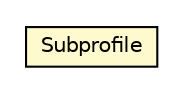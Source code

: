 #!/usr/local/bin/dot
#
# Class diagram 
# Generated by UMLGraph version R5_6-24-gf6e263 (http://www.umlgraph.org/)
#

digraph G {
	edge [fontname="Helvetica",fontsize=10,labelfontname="Helvetica",labelfontsize=10];
	node [fontname="Helvetica",fontsize=10,shape=plaintext];
	nodesep=0.25;
	ranksep=0.5;
	// org.universAAL.tools.ucc.model.jaxb.Subprofile
	c7899683 [label=<<table title="org.universAAL.tools.ucc.model.jaxb.Subprofile" border="0" cellborder="1" cellspacing="0" cellpadding="2" port="p" bgcolor="lemonChiffon" href="./Subprofile.html">
		<tr><td><table border="0" cellspacing="0" cellpadding="1">
<tr><td align="center" balign="center"> Subprofile </td></tr>
		</table></td></tr>
		</table>>, URL="./Subprofile.html", fontname="Helvetica", fontcolor="black", fontsize=10.0];
}

